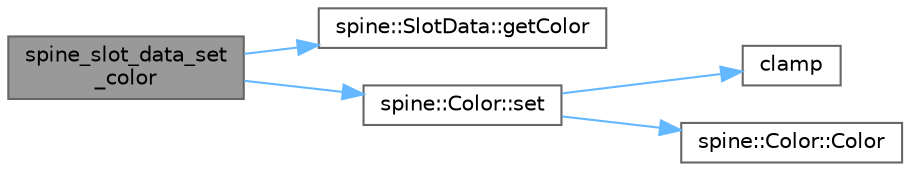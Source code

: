 digraph "spine_slot_data_set_color"
{
 // LATEX_PDF_SIZE
  bgcolor="transparent";
  edge [fontname=Helvetica,fontsize=10,labelfontname=Helvetica,labelfontsize=10];
  node [fontname=Helvetica,fontsize=10,shape=box,height=0.2,width=0.4];
  rankdir="LR";
  Node1 [id="Node000001",label="spine_slot_data_set\l_color",height=0.2,width=0.4,color="gray40", fillcolor="grey60", style="filled", fontcolor="black",tooltip=" "];
  Node1 -> Node2 [id="edge1_Node000001_Node000002",color="steelblue1",style="solid",tooltip=" "];
  Node2 [id="Node000002",label="spine::SlotData::getColor",height=0.2,width=0.4,color="grey40", fillcolor="white", style="filled",URL="$classspine_1_1_slot_data.html#abda65416906159c245642f0da8b7de78",tooltip=" "];
  Node1 -> Node3 [id="edge2_Node000001_Node000003",color="steelblue1",style="solid",tooltip=" "];
  Node3 [id="Node000003",label="spine::Color::set",height=0.2,width=0.4,color="grey40", fillcolor="white", style="filled",URL="$classspine_1_1_color.html#ab6f958efe5b82e1edbeac3b39997a6bc",tooltip=" "];
  Node3 -> Node4 [id="edge3_Node000003_Node000004",color="steelblue1",style="solid",tooltip=" "];
  Node4 [id="Node000004",label="clamp",height=0.2,width=0.4,color="grey40", fillcolor="white", style="filled",URL="$runtime_2utility_2utility_8h.html#a91208790b39e8805560d91db557c2f9c",tooltip=" "];
  Node3 -> Node5 [id="edge4_Node000003_Node000005",color="steelblue1",style="solid",tooltip=" "];
  Node5 [id="Node000005",label="spine::Color::Color",height=0.2,width=0.4,color="grey40", fillcolor="white", style="filled",URL="$classspine_1_1_color.html#a33ff85b20fd33062af33a6e1c4dc7d53",tooltip=" "];
}
